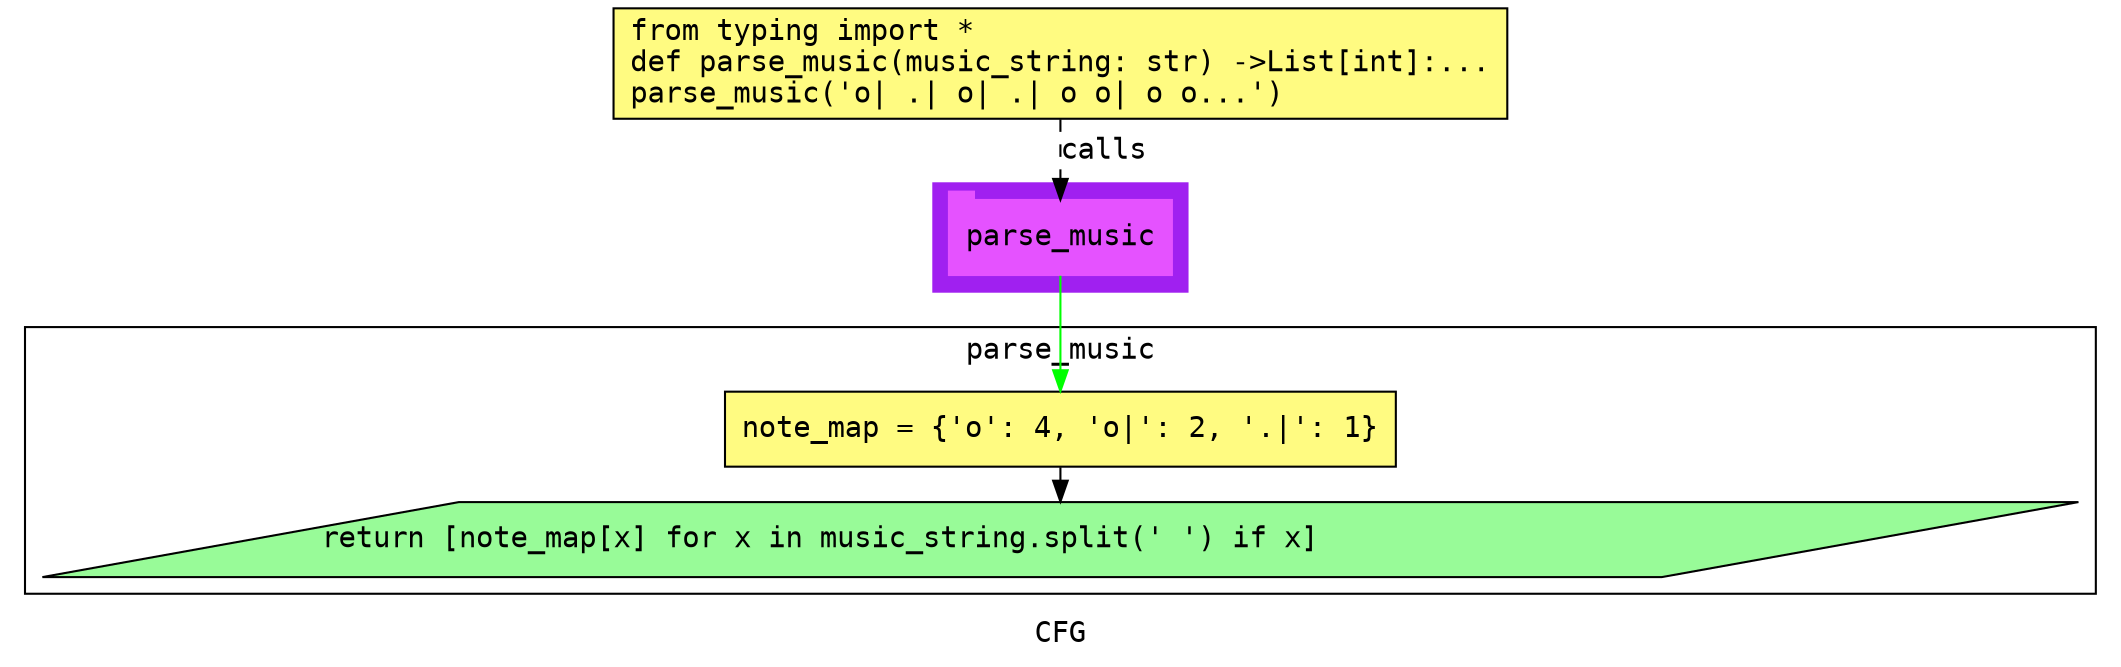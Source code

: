digraph cluster176CFG {
	graph [bb="0,0,976,312",
		compound=True,
		fontname="DejaVu Sans Mono",
		label=CFG,
		lheight=0.21,
		lp="488,11.5",
		lwidth=0.35,
		pack=False,
		rankdir=TB,
		ranksep=0.02
	];
	node [fontname="DejaVu Sans Mono",
		label="\N"
	];
	edge [fontname="DejaVu Sans Mono"];
	subgraph cluster_1 {
		graph [bb="427,176,549,228",
			color=purple,
			compound=true,
			fontname="DejaVu Sans Mono",
			label="",
			rankdir=TB,
			ranksep=0.02,
			shape=tab,
			style=filled
		];
		node [fontname="DejaVu Sans Mono"];
		edge [fontname="DejaVu Sans Mono"];
		7	[color="#E552FF",
			height=0.5,
			label=parse_music,
			linenum="[8]",
			pos="488,202",
			shape=tab,
			style=filled,
			width=1.4861];
	}
	subgraph cluster0parse_music {
		graph [bb="8,31,968,159",
			compound=True,
			fontname="DejaVu Sans Mono",
			label=parse_music,
			lheight=0.21,
			lp="488,147.5",
			lwidth=1.26,
			pack=False,
			rankdir=TB,
			ranksep=0.02
		];
		node [fontname="DejaVu Sans Mono"];
		edge [fontname="DejaVu Sans Mono"];
		3	[fillcolor="#FFFB81",
			height=0.5,
			label="note_map = {'o': 4, 'o|': 2, '.|': 1}\l",
			linenum="[5]",
			pos="488,110",
			shape=rectangle,
			style="filled,solid",
			width=4.4722];
		4	[fillcolor="#98fb98",
			height=0.5,
			label="return [note_map[x] for x in music_string.split(' ') if x]\l",
			linenum="[6]",
			pos="488,57",
			shape=parallelogram,
			style="filled,solid",
			width=13.103];
		3 -> 4	[color=black,
			pos="e,488,75.248 488,91.734 488,89.657 488,87.498 488,85.322"];
	}
	1	[fillcolor="#FFFB81",
		height=0.73611,
		label="from typing import *\ldef parse_music(music_string: str) ->List[int]:...\lparse_music('o| .| o| .| o o| o o...')\l",
		linenum="[1]",
		pos="488,285.5",
		shape=rectangle,
		style="filled,solid",
		width=5.9583];
	1 -> 7	[label=calls,
		lp="509,243.5",
		pos="e,488,220.13 488,258.71 488,249.66 488,239.47 488,230.3",
		style=dashed];
	7 -> 3	[color=green,
		pos="e,488,128.3 488,183.65 488,170.82 488,153.11 488,138.38"];
}
